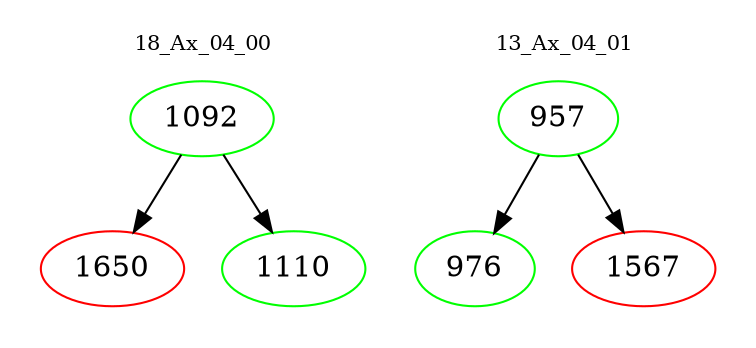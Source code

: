 digraph{
subgraph cluster_0 {
color = white
label = "18_Ax_04_00";
fontsize=10;
T0_1092 [label="1092", color="green"]
T0_1092 -> T0_1650 [color="black"]
T0_1650 [label="1650", color="red"]
T0_1092 -> T0_1110 [color="black"]
T0_1110 [label="1110", color="green"]
}
subgraph cluster_1 {
color = white
label = "13_Ax_04_01";
fontsize=10;
T1_957 [label="957", color="green"]
T1_957 -> T1_976 [color="black"]
T1_976 [label="976", color="green"]
T1_957 -> T1_1567 [color="black"]
T1_1567 [label="1567", color="red"]
}
}
